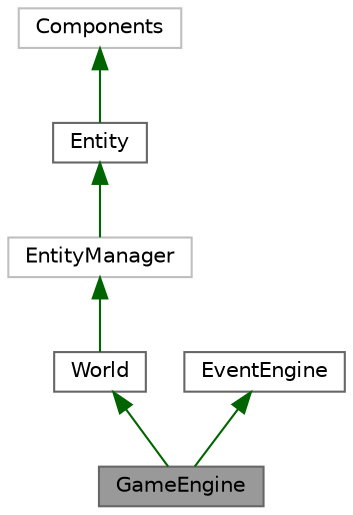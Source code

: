 digraph "GameEngine"
{
 // LATEX_PDF_SIZE
  bgcolor="transparent";
  edge [fontname=Helvetica,fontsize=10,labelfontname=Helvetica,labelfontsize=10];
  node [fontname=Helvetica,fontsize=10,shape=box,height=0.2,width=0.4];
  Node1 [label="GameEngine",height=0.2,width=0.4,color="gray40", fillcolor="grey60", style="filled", fontcolor="black",tooltip=" "];
  Node2 -> Node1 [dir="back",color="darkgreen",style="solid"];
  Node2 [label="World",height=0.2,width=0.4,color="gray40", fillcolor="white", style="filled",URL="$d6/d39/classWorld.html",tooltip="World class: World is a class that represents the world of the game."];
  Node3 -> Node2 [dir="back",color="darkgreen",style="solid"];
  Node3 [label="EntityManager",height=0.2,width=0.4,color="grey75", fillcolor="white", style="filled",URL="$dd/d5f/classEntityManager.html",tooltip=" "];
  Node4 -> Node3 [dir="back",color="darkgreen",style="solid"];
  Node4 [label="Entity",height=0.2,width=0.4,color="gray40", fillcolor="white", style="filled",URL="$da/d61/classEntity.html",tooltip="Entity class: Entity is a class that represents an entity in the game."];
  Node5 -> Node4 [dir="back",color="darkgreen",style="solid"];
  Node5 [label="Components",height=0.2,width=0.4,color="grey75", fillcolor="white", style="filled",URL="$db/d46/classComponents.html",tooltip=" "];
  Node6 -> Node1 [dir="back",color="darkgreen",style="solid"];
  Node6 [label="EventEngine",height=0.2,width=0.4,color="gray40", fillcolor="white", style="filled",URL="$d4/d2e/classEventEngine.html",tooltip="EventEngine class: EventEngine is a class that represents the event engine of the game."];
}
